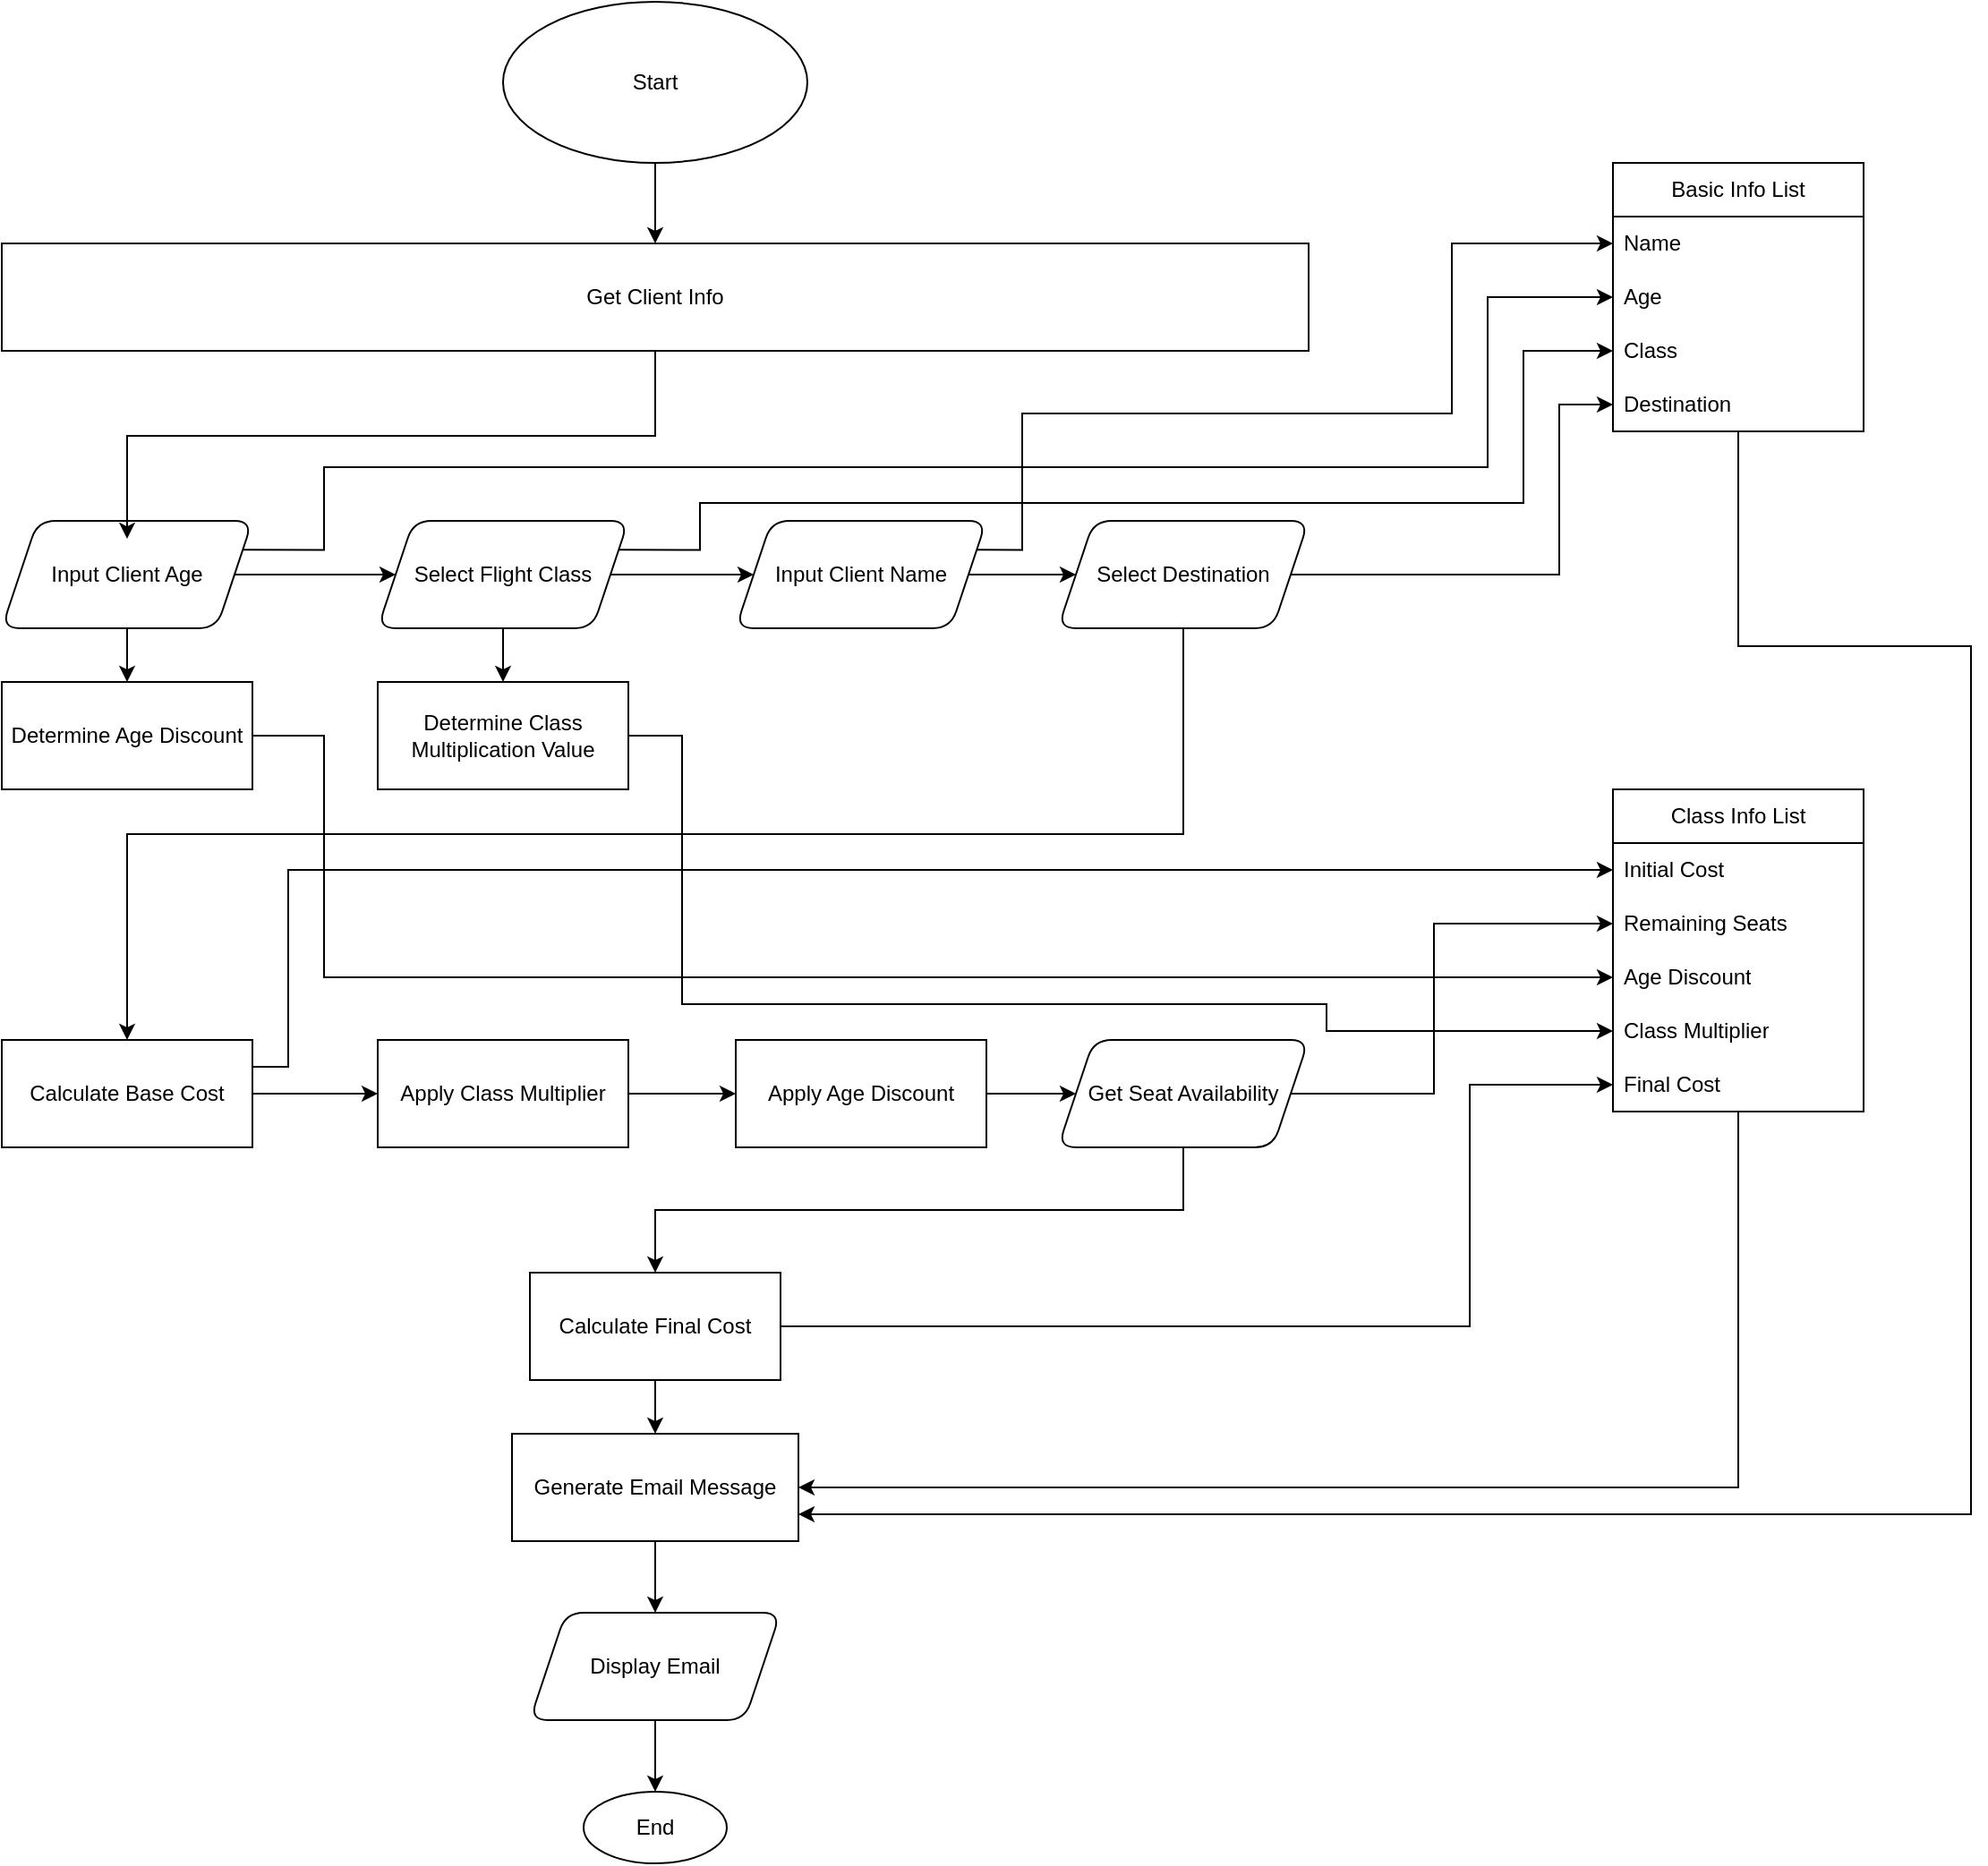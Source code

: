 <mxfile version="24.7.17">
  <diagram name="Flowchart" id="0">
    <mxGraphModel dx="2049" dy="2363" grid="1" gridSize="10" guides="1" tooltips="1" connect="1" arrows="1" fold="1" page="1" pageScale="1" pageWidth="827" pageHeight="1169" math="0" shadow="0">
      <root>
        <mxCell id="0" />
        <mxCell id="1" parent="0" />
        <mxCell id="brRB35gtM_PhmuI5axkR-41" style="edgeStyle=orthogonalEdgeStyle;rounded=0;orthogonalLoop=1;jettySize=auto;html=1;exitX=0.5;exitY=1;exitDx=0;exitDy=0;entryX=0.5;entryY=0;entryDx=0;entryDy=0;" edge="1" parent="1" source="2" target="brRB35gtM_PhmuI5axkR-40">
          <mxGeometry relative="1" as="geometry" />
        </mxCell>
        <mxCell id="2" value="Start" style="ellipse;whiteSpace=wrap;html=1;" parent="1" vertex="1">
          <mxGeometry x="300" y="-40" width="170" height="90" as="geometry" />
        </mxCell>
        <mxCell id="brRB35gtM_PhmuI5axkR-47" style="edgeStyle=orthogonalEdgeStyle;rounded=0;orthogonalLoop=1;jettySize=auto;html=1;exitX=0.5;exitY=1;exitDx=0;exitDy=0;entryX=0.5;entryY=0;entryDx=0;entryDy=0;" edge="1" parent="1" source="5" target="brRB35gtM_PhmuI5axkR-46">
          <mxGeometry relative="1" as="geometry" />
        </mxCell>
        <mxCell id="brRB35gtM_PhmuI5axkR-52" style="edgeStyle=orthogonalEdgeStyle;rounded=0;orthogonalLoop=1;jettySize=auto;html=1;exitX=1;exitY=0.25;exitDx=0;exitDy=0;entryX=0;entryY=0.5;entryDx=0;entryDy=0;" edge="1" parent="1" source="5" target="brRB35gtM_PhmuI5axkR-30">
          <mxGeometry relative="1" as="geometry">
            <Array as="points">
              <mxPoint x="200" y="266" />
              <mxPoint x="200" y="220" />
              <mxPoint x="850" y="220" />
              <mxPoint x="850" y="125" />
            </Array>
          </mxGeometry>
        </mxCell>
        <mxCell id="5" value="Input Client Age" style="rounded=1;whiteSpace=wrap;html=1;shape=parallelogram;perimeter=parallelogramPerimeter;fixedSize=1;" parent="1" vertex="1">
          <mxGeometry x="20" y="250" width="140" height="60" as="geometry" />
        </mxCell>
        <mxCell id="brRB35gtM_PhmuI5axkR-49" style="edgeStyle=orthogonalEdgeStyle;rounded=0;orthogonalLoop=1;jettySize=auto;html=1;exitX=0.5;exitY=1;exitDx=0;exitDy=0;entryX=0.5;entryY=0;entryDx=0;entryDy=0;" edge="1" parent="1" source="6" target="brRB35gtM_PhmuI5axkR-48">
          <mxGeometry relative="1" as="geometry" />
        </mxCell>
        <mxCell id="brRB35gtM_PhmuI5axkR-53" style="edgeStyle=orthogonalEdgeStyle;rounded=0;orthogonalLoop=1;jettySize=auto;html=1;exitX=1;exitY=0.25;exitDx=0;exitDy=0;entryX=0;entryY=0.5;entryDx=0;entryDy=0;" edge="1" parent="1" source="6" target="brRB35gtM_PhmuI5axkR-31">
          <mxGeometry relative="1" as="geometry">
            <Array as="points">
              <mxPoint x="410" y="266" />
              <mxPoint x="410" y="240" />
              <mxPoint x="870" y="240" />
              <mxPoint x="870" y="155" />
            </Array>
          </mxGeometry>
        </mxCell>
        <mxCell id="6" value="Select Flight Class" style="rounded=1;whiteSpace=wrap;html=1;shape=parallelogram;perimeter=parallelogramPerimeter;fixedSize=1;" parent="1" vertex="1">
          <mxGeometry x="230" y="250" width="140" height="60" as="geometry" />
        </mxCell>
        <mxCell id="brRB35gtM_PhmuI5axkR-43" style="edgeStyle=orthogonalEdgeStyle;rounded=0;orthogonalLoop=1;jettySize=auto;html=1;exitX=0.5;exitY=1;exitDx=0;exitDy=0;entryX=0.5;entryY=0;entryDx=0;entryDy=0;" edge="1" parent="1" source="7" target="8">
          <mxGeometry relative="1" as="geometry" />
        </mxCell>
        <mxCell id="brRB35gtM_PhmuI5axkR-51" style="edgeStyle=orthogonalEdgeStyle;rounded=0;orthogonalLoop=1;jettySize=auto;html=1;exitX=1;exitY=0.5;exitDx=0;exitDy=0;entryX=0;entryY=0.5;entryDx=0;entryDy=0;" edge="1" parent="1" source="7" target="brRB35gtM_PhmuI5axkR-32">
          <mxGeometry relative="1" as="geometry">
            <Array as="points">
              <mxPoint x="890" y="280" />
              <mxPoint x="890" y="185" />
            </Array>
          </mxGeometry>
        </mxCell>
        <mxCell id="7" value="Select Destination" style="rounded=1;whiteSpace=wrap;html=1;shape=parallelogram;perimeter=parallelogramPerimeter;fixedSize=1;" parent="1" vertex="1">
          <mxGeometry x="610" y="250" width="140" height="60" as="geometry" />
        </mxCell>
        <mxCell id="brRB35gtM_PhmuI5axkR-64" style="edgeStyle=orthogonalEdgeStyle;rounded=0;orthogonalLoop=1;jettySize=auto;html=1;exitX=1;exitY=0.25;exitDx=0;exitDy=0;entryX=0;entryY=0.5;entryDx=0;entryDy=0;" edge="1" parent="1" source="8" target="brRB35gtM_PhmuI5axkR-57">
          <mxGeometry relative="1" as="geometry">
            <Array as="points">
              <mxPoint x="180" y="555" />
              <mxPoint x="180" y="445" />
            </Array>
          </mxGeometry>
        </mxCell>
        <mxCell id="8" value="Calculate Base Cost" style="rounded=0;whiteSpace=wrap;html=1;" parent="1" vertex="1">
          <mxGeometry x="20" y="540" width="140" height="60" as="geometry" />
        </mxCell>
        <mxCell id="9" value="Apply Class Multiplier" style="rounded=0;whiteSpace=wrap;html=1;" parent="1" vertex="1">
          <mxGeometry x="230" y="540" width="140" height="60" as="geometry" />
        </mxCell>
        <mxCell id="10" value="Apply Age Discount" style="rounded=0;whiteSpace=wrap;html=1;" parent="1" vertex="1">
          <mxGeometry x="430" y="540" width="140" height="60" as="geometry" />
        </mxCell>
        <mxCell id="brRB35gtM_PhmuI5axkR-44" style="edgeStyle=orthogonalEdgeStyle;rounded=0;orthogonalLoop=1;jettySize=auto;html=1;exitX=0.5;exitY=1;exitDx=0;exitDy=0;entryX=0.5;entryY=0;entryDx=0;entryDy=0;" edge="1" parent="1" source="11" target="12">
          <mxGeometry relative="1" as="geometry" />
        </mxCell>
        <mxCell id="brRB35gtM_PhmuI5axkR-63" style="edgeStyle=orthogonalEdgeStyle;rounded=0;orthogonalLoop=1;jettySize=auto;html=1;exitX=1;exitY=0.5;exitDx=0;exitDy=0;entryX=0;entryY=0.5;entryDx=0;entryDy=0;" edge="1" parent="1" source="11" target="brRB35gtM_PhmuI5axkR-58">
          <mxGeometry relative="1" as="geometry">
            <Array as="points">
              <mxPoint x="820" y="570" />
              <mxPoint x="820" y="475" />
            </Array>
          </mxGeometry>
        </mxCell>
        <mxCell id="11" value="Get Seat Availability" style="rounded=1;whiteSpace=wrap;html=1;shape=parallelogram;perimeter=parallelogramPerimeter;fixedSize=1;" parent="1" vertex="1">
          <mxGeometry x="610" y="540" width="140" height="60" as="geometry" />
        </mxCell>
        <mxCell id="brRB35gtM_PhmuI5axkR-66" style="edgeStyle=orthogonalEdgeStyle;rounded=0;orthogonalLoop=1;jettySize=auto;html=1;exitX=1;exitY=0.5;exitDx=0;exitDy=0;entryX=0;entryY=0.5;entryDx=0;entryDy=0;" edge="1" parent="1" source="12" target="brRB35gtM_PhmuI5axkR-65">
          <mxGeometry relative="1" as="geometry">
            <Array as="points">
              <mxPoint x="840" y="700" />
              <mxPoint x="840" y="565" />
            </Array>
          </mxGeometry>
        </mxCell>
        <mxCell id="12" value="Calculate Final Cost" style="rounded=0;whiteSpace=wrap;html=1;" parent="1" vertex="1">
          <mxGeometry x="315" y="670" width="140" height="60" as="geometry" />
        </mxCell>
        <mxCell id="13" value="Generate Email Message" style="rounded=0;whiteSpace=wrap;html=1;" parent="1" vertex="1">
          <mxGeometry x="305" y="760" width="160" height="60" as="geometry" />
        </mxCell>
        <mxCell id="14" value="Display Email" style="rounded=1;whiteSpace=wrap;html=1;shape=parallelogram;perimeter=parallelogramPerimeter;fixedSize=1;" parent="1" vertex="1">
          <mxGeometry x="315" y="860" width="140" height="60" as="geometry" />
        </mxCell>
        <mxCell id="15" value="End" style="ellipse;whiteSpace=wrap;html=1;" parent="1" vertex="1">
          <mxGeometry x="345" y="960" width="80" height="40" as="geometry" />
        </mxCell>
        <mxCell id="19" parent="1" source="5" target="6" edge="1">
          <mxGeometry relative="1" as="geometry" />
        </mxCell>
        <mxCell id="20" parent="1" source="4" target="7" edge="1">
          <mxGeometry relative="1" as="geometry" />
        </mxCell>
        <mxCell id="22" parent="1" source="8" target="9" edge="1">
          <mxGeometry relative="1" as="geometry" />
        </mxCell>
        <mxCell id="23" parent="1" source="9" target="10" edge="1">
          <mxGeometry relative="1" as="geometry" />
        </mxCell>
        <mxCell id="24" parent="1" source="10" target="11" edge="1">
          <mxGeometry relative="1" as="geometry" />
        </mxCell>
        <mxCell id="26" parent="1" source="12" target="13" edge="1">
          <mxGeometry relative="1" as="geometry" />
        </mxCell>
        <mxCell id="27" parent="1" source="13" target="14" edge="1">
          <mxGeometry relative="1" as="geometry" />
        </mxCell>
        <mxCell id="28" parent="1" source="14" target="15" edge="1">
          <mxGeometry relative="1" as="geometry" />
        </mxCell>
        <mxCell id="brRB35gtM_PhmuI5axkR-69" style="edgeStyle=orthogonalEdgeStyle;rounded=0;orthogonalLoop=1;jettySize=auto;html=1;entryX=1;entryY=0.75;entryDx=0;entryDy=0;" edge="1" parent="1" source="brRB35gtM_PhmuI5axkR-28" target="13">
          <mxGeometry relative="1" as="geometry">
            <Array as="points">
              <mxPoint x="990" y="320" />
              <mxPoint x="1120" y="320" />
              <mxPoint x="1120" y="805" />
            </Array>
          </mxGeometry>
        </mxCell>
        <mxCell id="brRB35gtM_PhmuI5axkR-28" value="Basic Info List" style="swimlane;fontStyle=0;childLayout=stackLayout;horizontal=1;startSize=30;horizontalStack=0;resizeParent=1;resizeParentMax=0;resizeLast=0;collapsible=1;marginBottom=0;whiteSpace=wrap;html=1;" vertex="1" parent="1">
          <mxGeometry x="920" y="50" width="140" height="150" as="geometry" />
        </mxCell>
        <mxCell id="brRB35gtM_PhmuI5axkR-29" value="Name" style="text;strokeColor=none;fillColor=none;align=left;verticalAlign=middle;spacingLeft=4;spacingRight=4;overflow=hidden;points=[[0,0.5],[1,0.5]];portConstraint=eastwest;rotatable=0;whiteSpace=wrap;html=1;" vertex="1" parent="brRB35gtM_PhmuI5axkR-28">
          <mxGeometry y="30" width="140" height="30" as="geometry" />
        </mxCell>
        <mxCell id="brRB35gtM_PhmuI5axkR-30" value="Age" style="text;strokeColor=none;fillColor=none;align=left;verticalAlign=middle;spacingLeft=4;spacingRight=4;overflow=hidden;points=[[0,0.5],[1,0.5]];portConstraint=eastwest;rotatable=0;whiteSpace=wrap;html=1;" vertex="1" parent="brRB35gtM_PhmuI5axkR-28">
          <mxGeometry y="60" width="140" height="30" as="geometry" />
        </mxCell>
        <mxCell id="brRB35gtM_PhmuI5axkR-31" value="Class" style="text;strokeColor=none;fillColor=none;align=left;verticalAlign=middle;spacingLeft=4;spacingRight=4;overflow=hidden;points=[[0,0.5],[1,0.5]];portConstraint=eastwest;rotatable=0;whiteSpace=wrap;html=1;" vertex="1" parent="brRB35gtM_PhmuI5axkR-28">
          <mxGeometry y="90" width="140" height="30" as="geometry" />
        </mxCell>
        <mxCell id="brRB35gtM_PhmuI5axkR-32" value="Destination" style="text;strokeColor=none;fillColor=none;align=left;verticalAlign=middle;spacingLeft=4;spacingRight=4;overflow=hidden;points=[[0,0.5],[1,0.5]];portConstraint=eastwest;rotatable=0;whiteSpace=wrap;html=1;" vertex="1" parent="brRB35gtM_PhmuI5axkR-28">
          <mxGeometry y="120" width="140" height="30" as="geometry" />
        </mxCell>
        <mxCell id="brRB35gtM_PhmuI5axkR-39" value="" edge="1" parent="1" source="6" target="4">
          <mxGeometry relative="1" as="geometry">
            <mxPoint x="300" y="281" as="sourcePoint" />
            <mxPoint x="630" y="289" as="targetPoint" />
          </mxGeometry>
        </mxCell>
        <mxCell id="brRB35gtM_PhmuI5axkR-54" style="edgeStyle=orthogonalEdgeStyle;rounded=0;orthogonalLoop=1;jettySize=auto;html=1;exitX=1;exitY=0.25;exitDx=0;exitDy=0;entryX=0;entryY=0.5;entryDx=0;entryDy=0;" edge="1" parent="1" source="4" target="brRB35gtM_PhmuI5axkR-29">
          <mxGeometry relative="1" as="geometry">
            <Array as="points">
              <mxPoint x="590" y="266" />
              <mxPoint x="590" y="190" />
              <mxPoint x="830" y="190" />
              <mxPoint x="830" y="95" />
            </Array>
          </mxGeometry>
        </mxCell>
        <mxCell id="4" value="Input Client Name" style="rounded=1;whiteSpace=wrap;html=1;shape=parallelogram;perimeter=parallelogramPerimeter;fixedSize=1;" parent="1" vertex="1">
          <mxGeometry x="430" y="250" width="140" height="60" as="geometry" />
        </mxCell>
        <mxCell id="brRB35gtM_PhmuI5axkR-40" value="Get Client Info" style="rounded=0;whiteSpace=wrap;html=1;" vertex="1" parent="1">
          <mxGeometry x="20" y="95" width="730" height="60" as="geometry" />
        </mxCell>
        <mxCell id="brRB35gtM_PhmuI5axkR-42" style="edgeStyle=orthogonalEdgeStyle;rounded=0;orthogonalLoop=1;jettySize=auto;html=1;exitX=0.5;exitY=1;exitDx=0;exitDy=0;entryX=0.5;entryY=0.167;entryDx=0;entryDy=0;entryPerimeter=0;" edge="1" parent="1" source="brRB35gtM_PhmuI5axkR-40" target="5">
          <mxGeometry relative="1" as="geometry" />
        </mxCell>
        <mxCell id="brRB35gtM_PhmuI5axkR-62" style="edgeStyle=orthogonalEdgeStyle;rounded=0;orthogonalLoop=1;jettySize=auto;html=1;exitX=1;exitY=0.5;exitDx=0;exitDy=0;entryX=0;entryY=0.5;entryDx=0;entryDy=0;" edge="1" parent="1" source="brRB35gtM_PhmuI5axkR-46" target="brRB35gtM_PhmuI5axkR-59">
          <mxGeometry relative="1" as="geometry">
            <Array as="points">
              <mxPoint x="200" y="370" />
              <mxPoint x="200" y="505" />
            </Array>
          </mxGeometry>
        </mxCell>
        <mxCell id="brRB35gtM_PhmuI5axkR-46" value="Determine Age Discount" style="rounded=0;whiteSpace=wrap;html=1;" vertex="1" parent="1">
          <mxGeometry x="20" y="340" width="140" height="60" as="geometry" />
        </mxCell>
        <mxCell id="brRB35gtM_PhmuI5axkR-61" style="edgeStyle=orthogonalEdgeStyle;rounded=0;orthogonalLoop=1;jettySize=auto;html=1;exitX=1;exitY=0.5;exitDx=0;exitDy=0;entryX=0;entryY=0.5;entryDx=0;entryDy=0;" edge="1" parent="1" source="brRB35gtM_PhmuI5axkR-48" target="brRB35gtM_PhmuI5axkR-60">
          <mxGeometry relative="1" as="geometry">
            <Array as="points">
              <mxPoint x="400" y="370" />
              <mxPoint x="400" y="520" />
              <mxPoint x="760" y="520" />
              <mxPoint x="760" y="535" />
            </Array>
          </mxGeometry>
        </mxCell>
        <mxCell id="brRB35gtM_PhmuI5axkR-48" value="Determine Class Multiplication Value" style="rounded=0;whiteSpace=wrap;html=1;" vertex="1" parent="1">
          <mxGeometry x="230" y="340" width="140" height="60" as="geometry" />
        </mxCell>
        <mxCell id="brRB35gtM_PhmuI5axkR-68" style="edgeStyle=orthogonalEdgeStyle;rounded=0;orthogonalLoop=1;jettySize=auto;html=1;entryX=1;entryY=0.5;entryDx=0;entryDy=0;" edge="1" parent="1" source="brRB35gtM_PhmuI5axkR-56" target="13">
          <mxGeometry relative="1" as="geometry">
            <Array as="points">
              <mxPoint x="990" y="790" />
            </Array>
          </mxGeometry>
        </mxCell>
        <mxCell id="brRB35gtM_PhmuI5axkR-56" value="Class Info List" style="swimlane;fontStyle=0;childLayout=stackLayout;horizontal=1;startSize=30;horizontalStack=0;resizeParent=1;resizeParentMax=0;resizeLast=0;collapsible=1;marginBottom=0;whiteSpace=wrap;html=1;" vertex="1" parent="1">
          <mxGeometry x="920" y="400" width="140" height="180" as="geometry" />
        </mxCell>
        <mxCell id="brRB35gtM_PhmuI5axkR-57" value="Initial Cost" style="text;strokeColor=none;fillColor=none;align=left;verticalAlign=middle;spacingLeft=4;spacingRight=4;overflow=hidden;points=[[0,0.5],[1,0.5]];portConstraint=eastwest;rotatable=0;whiteSpace=wrap;html=1;" vertex="1" parent="brRB35gtM_PhmuI5axkR-56">
          <mxGeometry y="30" width="140" height="30" as="geometry" />
        </mxCell>
        <mxCell id="brRB35gtM_PhmuI5axkR-58" value="Remaining Seats" style="text;strokeColor=none;fillColor=none;align=left;verticalAlign=middle;spacingLeft=4;spacingRight=4;overflow=hidden;points=[[0,0.5],[1,0.5]];portConstraint=eastwest;rotatable=0;whiteSpace=wrap;html=1;" vertex="1" parent="brRB35gtM_PhmuI5axkR-56">
          <mxGeometry y="60" width="140" height="30" as="geometry" />
        </mxCell>
        <mxCell id="brRB35gtM_PhmuI5axkR-59" value="Age Discount" style="text;strokeColor=none;fillColor=none;align=left;verticalAlign=middle;spacingLeft=4;spacingRight=4;overflow=hidden;points=[[0,0.5],[1,0.5]];portConstraint=eastwest;rotatable=0;whiteSpace=wrap;html=1;" vertex="1" parent="brRB35gtM_PhmuI5axkR-56">
          <mxGeometry y="90" width="140" height="30" as="geometry" />
        </mxCell>
        <mxCell id="brRB35gtM_PhmuI5axkR-60" value="Class Multiplier" style="text;strokeColor=none;fillColor=none;align=left;verticalAlign=middle;spacingLeft=4;spacingRight=4;overflow=hidden;points=[[0,0.5],[1,0.5]];portConstraint=eastwest;rotatable=0;whiteSpace=wrap;html=1;" vertex="1" parent="brRB35gtM_PhmuI5axkR-56">
          <mxGeometry y="120" width="140" height="30" as="geometry" />
        </mxCell>
        <mxCell id="brRB35gtM_PhmuI5axkR-65" value="Final Cost" style="text;strokeColor=none;fillColor=none;align=left;verticalAlign=middle;spacingLeft=4;spacingRight=4;overflow=hidden;points=[[0,0.5],[1,0.5]];portConstraint=eastwest;rotatable=0;whiteSpace=wrap;html=1;" vertex="1" parent="brRB35gtM_PhmuI5axkR-56">
          <mxGeometry y="150" width="140" height="30" as="geometry" />
        </mxCell>
      </root>
    </mxGraphModel>
  </diagram>
</mxfile>
